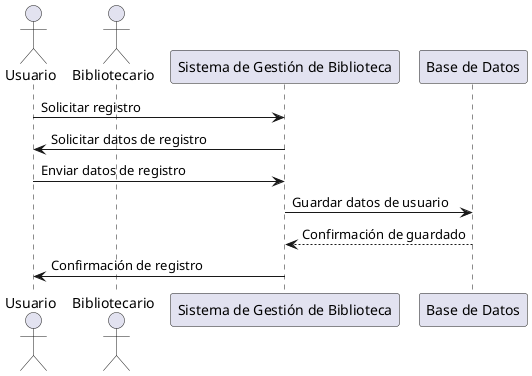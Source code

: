 @startuml
actor Usuario
actor Bibliotecario
participant "Sistema de Gestión de Biblioteca" as SGB
participant "Base de Datos" as DB

Usuario -> SGB : Solicitar registro
SGB -> Usuario : Solicitar datos de registro
Usuario -> SGB : Enviar datos de registro
SGB -> DB : Guardar datos de usuario
DB --> SGB : Confirmación de guardado
SGB -> Usuario : Confirmación de registro

@enduml

@startuml
actor Usuario
actor Bibliotecario
participant "Sistema de Gestión de Biblioteca" as SGB
participant "Base de Datos" as DB

Usuario -> SGB : Iniciar sesión
SGB -> DB : Verificar credenciales
DB --> SGB : Credenciales válidas

Usuario -> SGB : Solicitar préstamo de libro
SGB -> DB : Verificar disponibilidad del libro
DB --> SGB : Libro disponible
SGB -> DB : Registrar préstamo
DB --> SGB : Confirmación de préstamo
SGB -> Usuario : Confirmación de préstamo

@enduml

@startuml
participant "Sistema de Gestión de Biblioteca" as SGB
participant "Base de Datos" as DB
participant "Servicio de Correo" as EmailService
actor Usuario

SGB -> DB : Consultar préstamos próximos a vencer
DB --> SGB : Lista de préstamos próximos a vencer
SGB -> EmailService : Enviar recordatorio a usuarios
EmailService -> Usuario : Enviar correo electrónico de recordatorio
Usuario -> EmailService : Confirmación de recepción

@enduml

@startuml
participant "Sistema de Gestión de Biblioteca" as SGB
participant "Base de Datos" as DB
participant "Servicio de Correo" as EmailService
actor Usuario

SGB -> DB : Consultar préstamos próximos a vencer
DB --> SGB : Lista de préstamos próximos a vencer
SGB -> EmailService : Enviar recordatorio a usuarios
EmailService -> Usuario : Enviar correo electrónico de recordatorio
Usuario -> EmailService : Confirmación de recepción

@enduml
